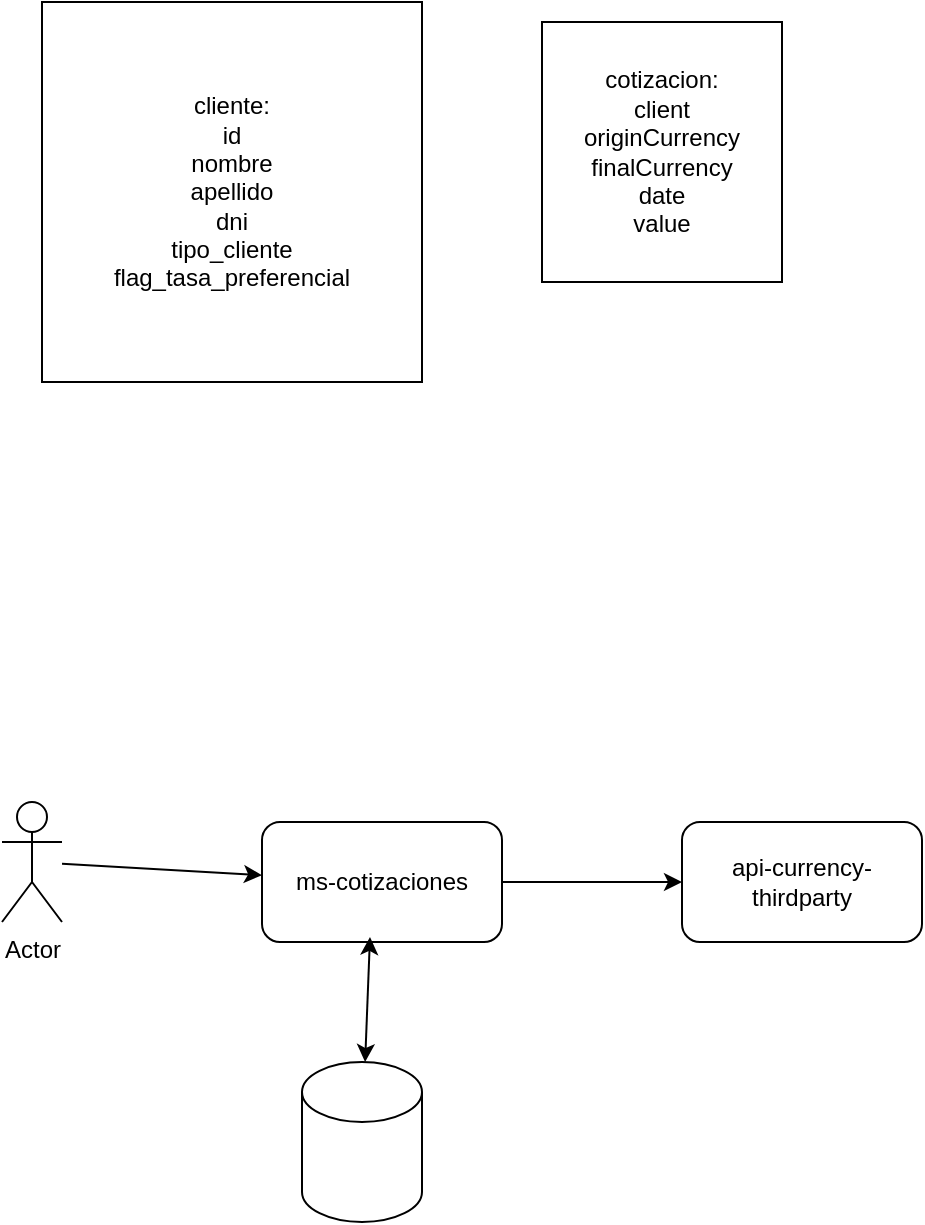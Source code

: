 <mxfile>
    <diagram id="PF-cpJ5AHYmrNrmXafln" name="Página-1">
        <mxGraphModel dx="818" dy="590" grid="1" gridSize="10" guides="1" tooltips="1" connect="1" arrows="1" fold="1" page="1" pageScale="1" pageWidth="850" pageHeight="1100" math="0" shadow="0">
            <root>
                <mxCell id="0"/>
                <mxCell id="1" parent="0"/>
                <mxCell id="6" value="cliente:&lt;div&gt;id&lt;/div&gt;&lt;div&gt;nombre&lt;/div&gt;&lt;div&gt;apellido&lt;br&gt;dni&lt;/div&gt;&lt;div&gt;tipo_cliente&lt;/div&gt;&lt;div&gt;flag_tasa_preferencial&lt;/div&gt;" style="rounded=0;whiteSpace=wrap;html=1;" vertex="1" parent="1">
                    <mxGeometry x="190" y="120" width="190" height="190" as="geometry"/>
                </mxCell>
                <mxCell id="7" value="cotizacion:&lt;div&gt;client&lt;/div&gt;&lt;div&gt;originCurrency&lt;/div&gt;&lt;div&gt;finalCurrency&lt;/div&gt;&lt;div&gt;date&lt;/div&gt;&lt;div&gt;value&lt;br&gt;&lt;/div&gt;" style="rounded=0;whiteSpace=wrap;html=1;" vertex="1" parent="1">
                    <mxGeometry x="440" y="130" width="120" height="130" as="geometry"/>
                </mxCell>
                <mxCell id="12" style="edgeStyle=none;html=1;" edge="1" parent="1" source="8" target="9">
                    <mxGeometry relative="1" as="geometry"/>
                </mxCell>
                <mxCell id="8" value="Actor" style="shape=umlActor;verticalLabelPosition=bottom;verticalAlign=top;html=1;outlineConnect=0;" vertex="1" parent="1">
                    <mxGeometry x="170" y="520" width="30" height="60" as="geometry"/>
                </mxCell>
                <mxCell id="15" style="edgeStyle=none;html=1;entryX=0;entryY=0.5;entryDx=0;entryDy=0;" edge="1" parent="1" source="9" target="10">
                    <mxGeometry relative="1" as="geometry"/>
                </mxCell>
                <mxCell id="9" value="ms-cotizaciones" style="rounded=1;whiteSpace=wrap;html=1;" vertex="1" parent="1">
                    <mxGeometry x="300" y="530" width="120" height="60" as="geometry"/>
                </mxCell>
                <mxCell id="10" value="api-currency-thirdparty" style="rounded=1;whiteSpace=wrap;html=1;" vertex="1" parent="1">
                    <mxGeometry x="510" y="530" width="120" height="60" as="geometry"/>
                </mxCell>
                <mxCell id="11" value="" style="shape=cylinder3;whiteSpace=wrap;html=1;boundedLbl=1;backgroundOutline=1;size=15;" vertex="1" parent="1">
                    <mxGeometry x="320" y="650" width="60" height="80" as="geometry"/>
                </mxCell>
                <mxCell id="14" style="edgeStyle=none;html=1;entryX=0.45;entryY=0.958;entryDx=0;entryDy=0;entryPerimeter=0;startArrow=classic;startFill=1;" edge="1" parent="1" source="11" target="9">
                    <mxGeometry relative="1" as="geometry"/>
                </mxCell>
            </root>
        </mxGraphModel>
    </diagram>
</mxfile>